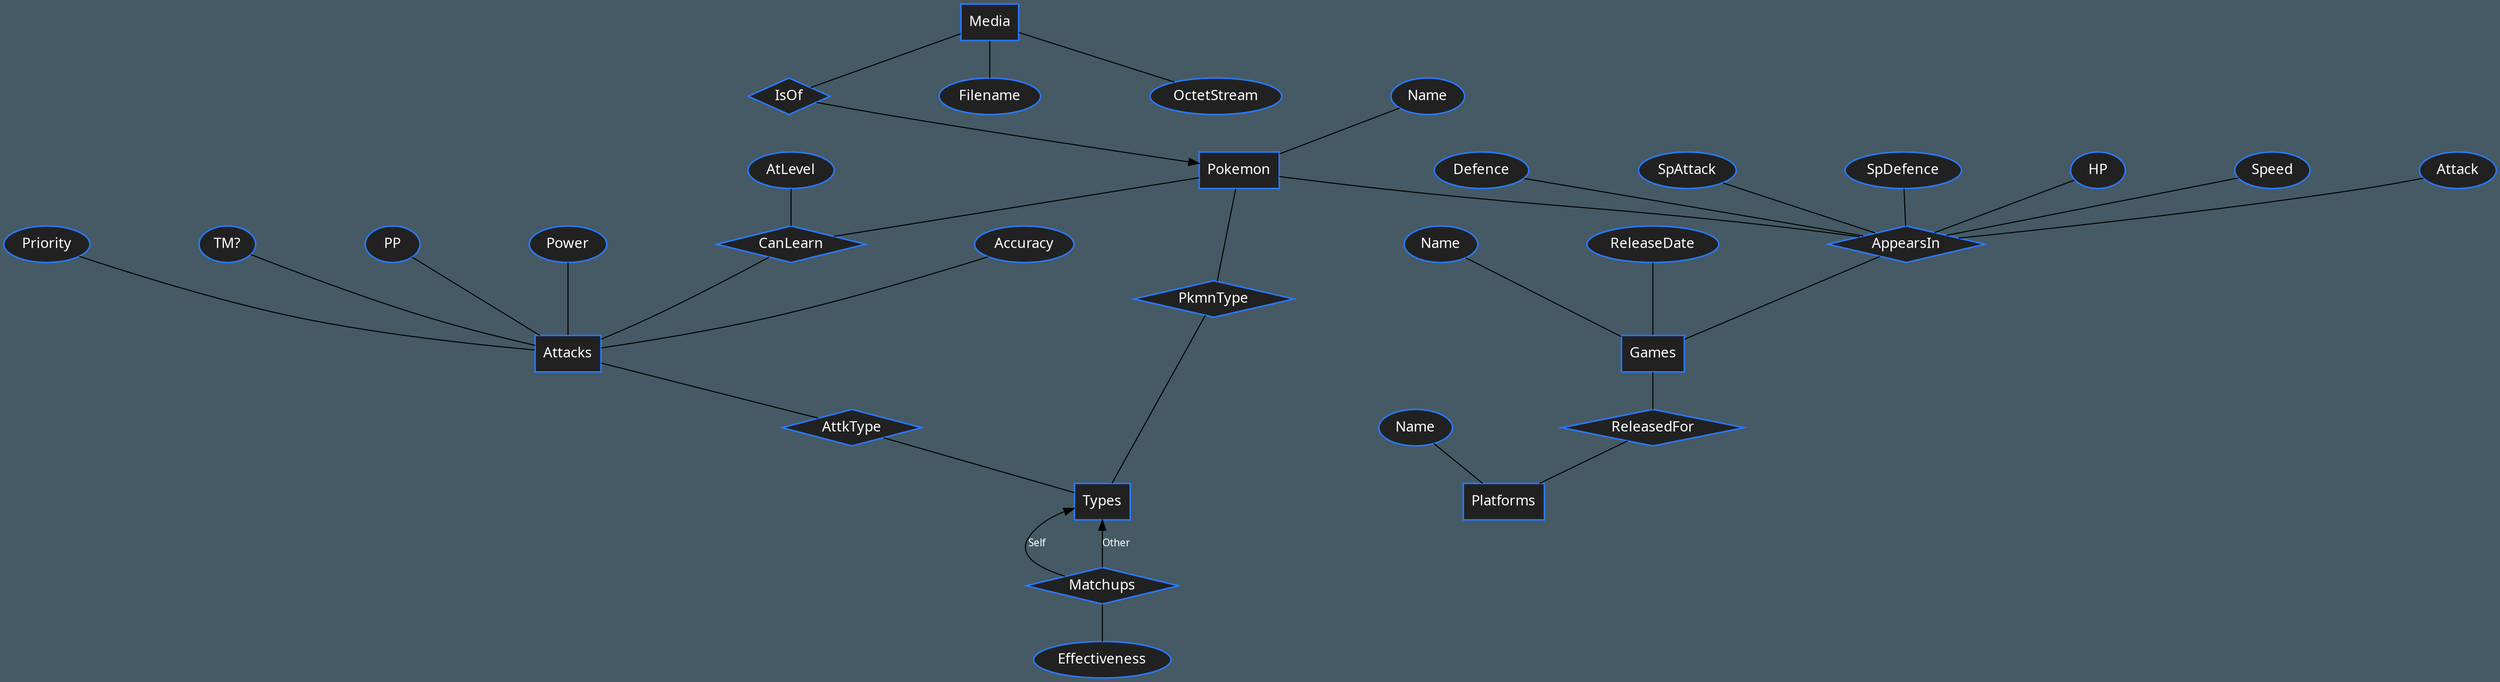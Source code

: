 graph {
    # https://graphviz.org/doc/info/attrs.html


    ###########################################################################
    #Styles
    ###########################################################################
    bgcolor="#455A64";
    nodesep=1.5;
    #splines=polyline; # maybe?
    node[fontname=Sailec,fontsize=14,style=filled,penwidth=1.5,color="#2979FF", fillcolor="#212121",fontcolor=white];
    edge[fontname=Sailec,fontsize=10,fontcolor=white,len=1.5];


    ###########################################################################
    #Entities
    ###########################################################################
    node[shape=rectangle];
    Pokemon;
    Types;
    Attacks;
    Media;
    Games;
    Platforms;

    ###########################################################################
    # Relationships
    ###########################################################################
    node[shape=diamond];
    Pokemon -- PkmnType;
    PkmnType -- Types;

    Types -- Matchups[label="Self",dir=back]; 
    Types -- Matchups[label="Other",dir=back];

    Attacks -- AttkType;
    AttkType -- Types;

    Pokemon -- CanLearn;
    CanLearn -- Attacks;
    
    Media -- IsOf;
    IsOf -- Pokemon[dir=forward];
    
    Pokemon -- AppearsIn;
    AppearsIn -- Games;
    
    Games -- ReleasedFor;
    ReleasedFor -- Platforms;

    ###########################################################################
    # Attributes
    ###########################################################################
    node[shape=oval];

    gameName[label="Name"];
    gameName -- Games;
    ReleaseDate -- Games;

    pokemonName[label="Name"];
    pokemonName -- Pokemon;
    platformName[label="Name"];
    platformName -- "Platforms";

    Media -- Filename;
    Media -- OctetStream;

    PP -- Attacks;
    Power -- Attacks;
    Accuracy -- Attacks;
    Priority -- Attacks;
    TM[label="TM?"];
    TM -- Attacks;

    AtLevel -- CanLearn;

    Matchups -- Effectiveness;

    HP -- AppearsIn;
    Speed -- AppearsIn;
    Attack -- AppearsIn;
    Defence -- AppearsIn;
    SpAttack -- AppearsIn;
    SpDefence -- AppearsIn;
}